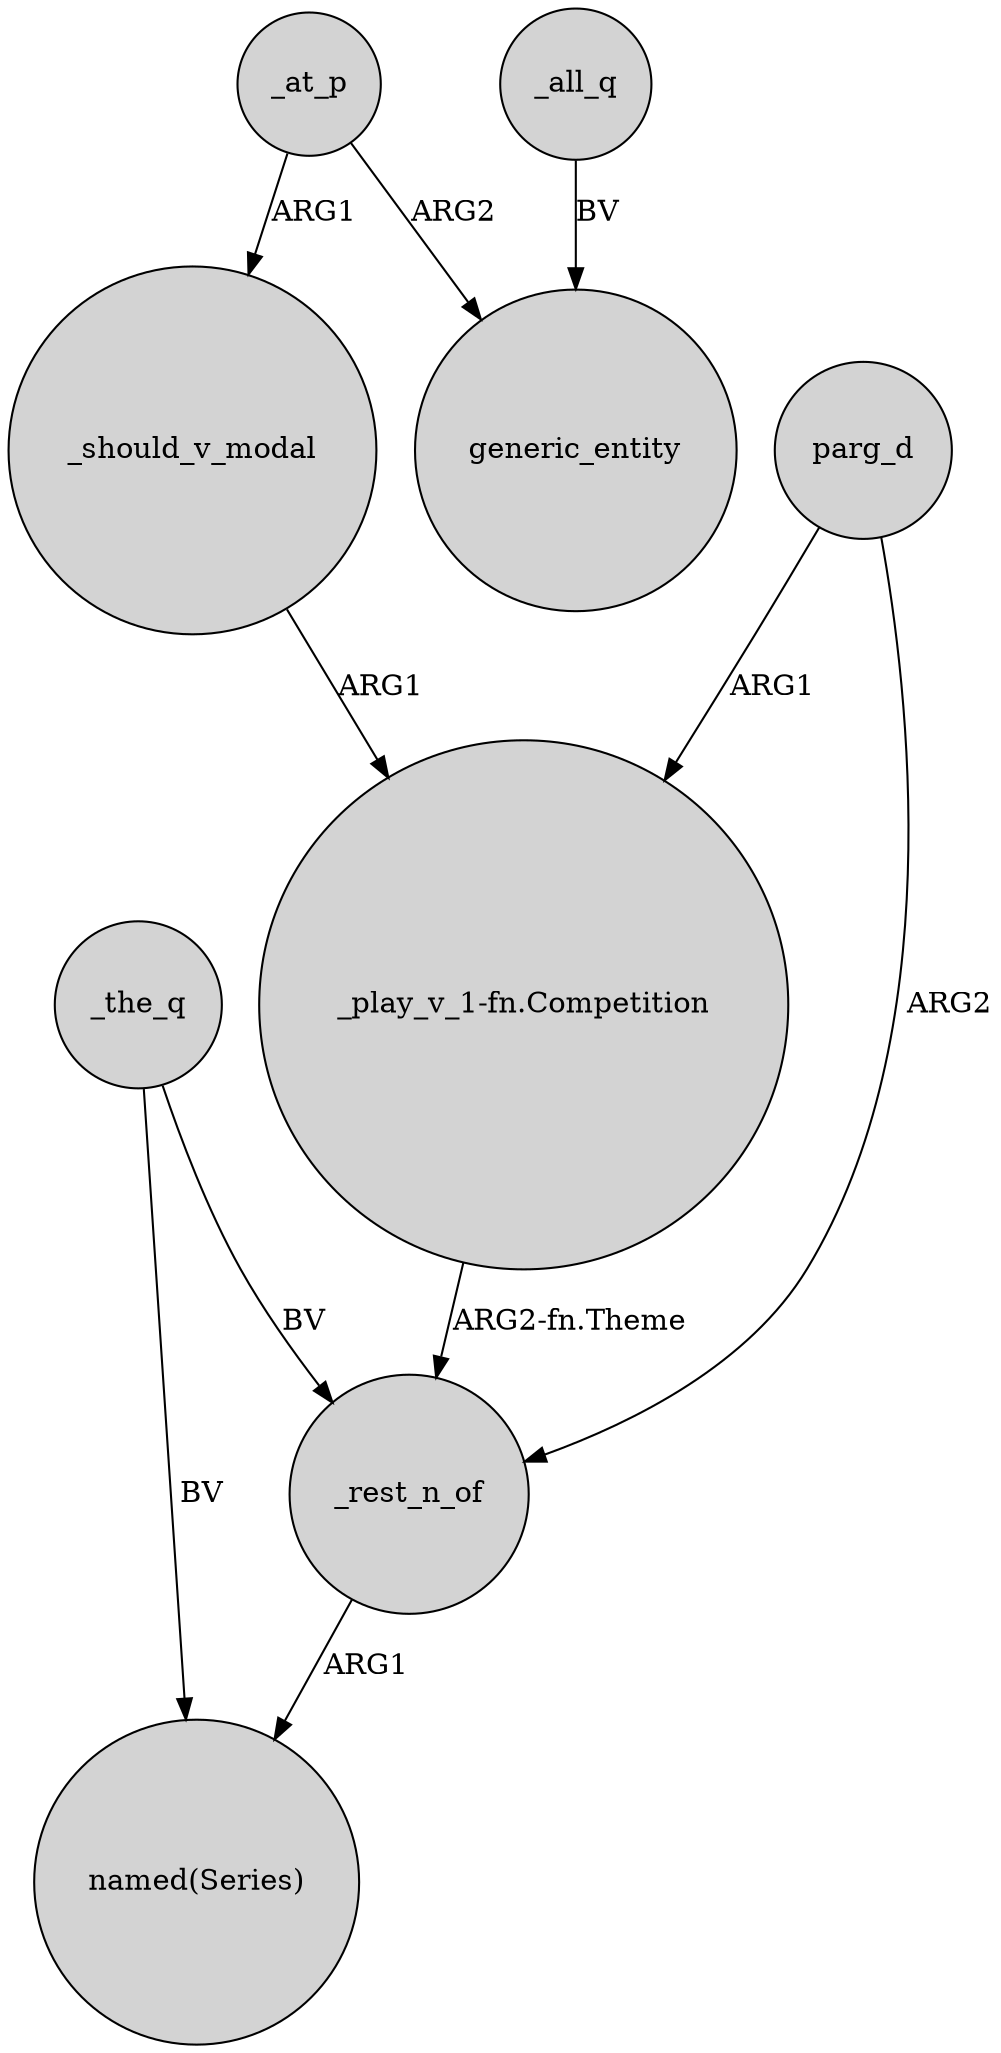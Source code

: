 digraph {
	node [shape=circle style=filled]
	"_play_v_1-fn.Competition" -> _rest_n_of [label="ARG2-fn.Theme"]
	_the_q -> "named(Series)" [label=BV]
	parg_d -> _rest_n_of [label=ARG2]
	_should_v_modal -> "_play_v_1-fn.Competition" [label=ARG1]
	parg_d -> "_play_v_1-fn.Competition" [label=ARG1]
	_at_p -> _should_v_modal [label=ARG1]
	_at_p -> generic_entity [label=ARG2]
	_the_q -> _rest_n_of [label=BV]
	_rest_n_of -> "named(Series)" [label=ARG1]
	_all_q -> generic_entity [label=BV]
}

